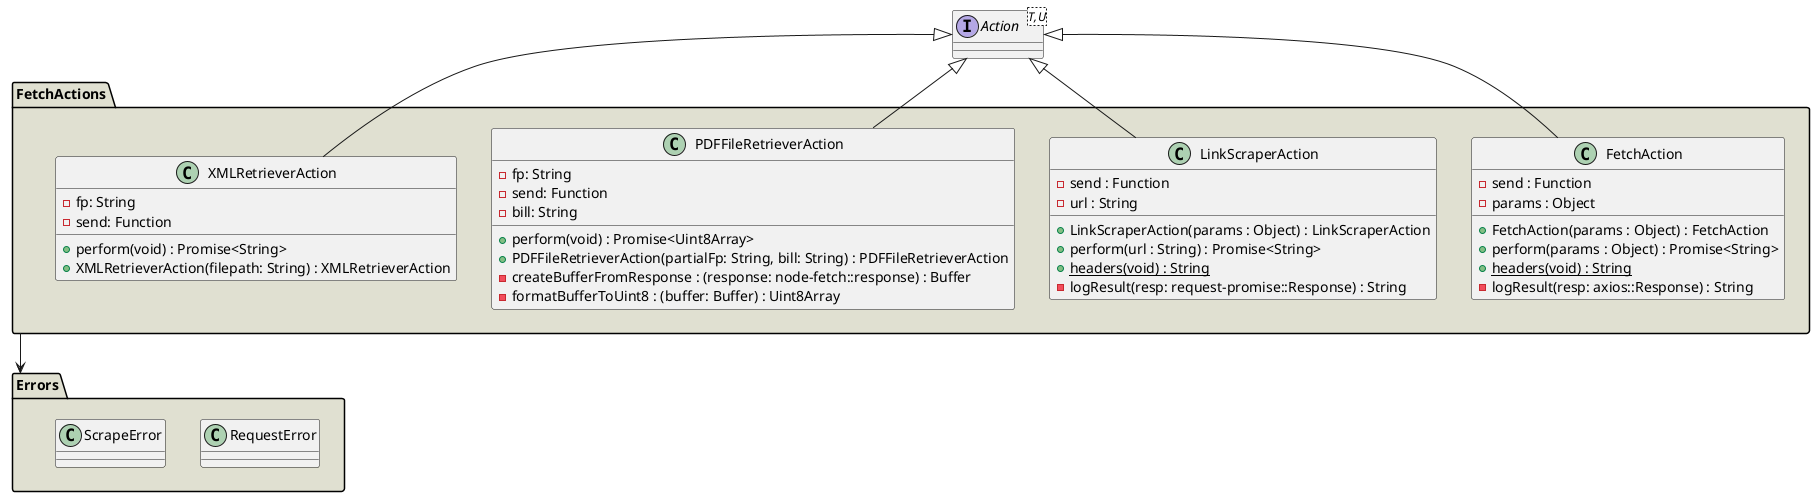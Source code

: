 @startuml
interface Action <T,U>
package FetchActions #e0e0d1 {
    class FetchAction {
        - send : Function
        - params : Object
        + FetchAction(params : Object) : FetchAction
        + perform(params : Object) : Promise<String>
        {static} + headers(void) : String
        - logResult(resp: axios::Response) : String
    }
    Action <|-- FetchAction

    class LinkScraperAction {
        - send : Function
        - url : String
        + LinkScraperAction(params : Object) : LinkScraperAction
        + perform(url : String) : Promise<String>
        {static} + headers(void) : String
        - logResult(resp: request-promise::Response) : String
    }
    Action <|-- LinkScraperAction

    class PDFFileRetrieverAction {
        - fp: String
        - send: Function
        - bill: String
        + perform(void) : Promise<Uint8Array>
        + PDFFileRetrieverAction(partialFp: String, bill: String) : PDFFileRetrieverAction
        - createBufferFromResponse : (response: node-fetch::response) : Buffer
        - formatBufferToUint8 : (buffer: Buffer) : Uint8Array
    }
    Action <|-- PDFFileRetrieverAction

    class XMLRetrieverAction {
        - fp: String
        - send: Function
        + perform(void) : Promise<String>
        + XMLRetrieverAction(filepath: String) : XMLRetrieverAction
    }
    Action <|-- XMLRetrieverAction

}
package Errors #e0e0d1 {
    class RequestError
    class ScrapeError
}
FetchActions --> Errors
@enduml